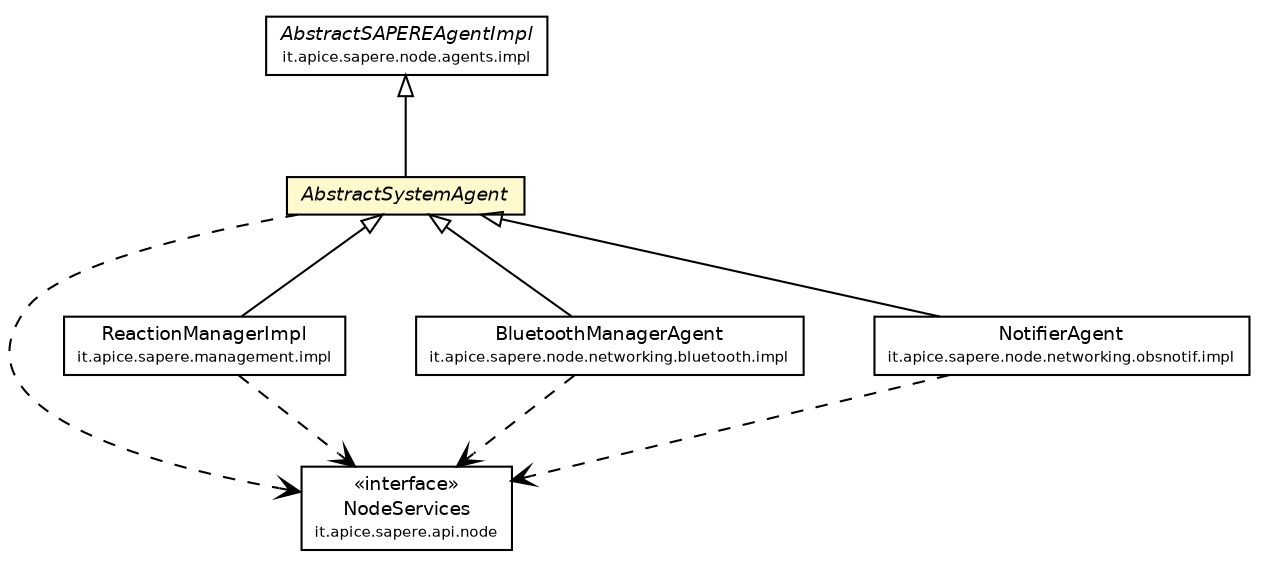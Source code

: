 #!/usr/local/bin/dot
#
# Class diagram 
# Generated by UmlGraph version 4.4 (http://www.spinellis.gr/sw/umlgraph)
#

digraph G {
	edge [fontname="Helvetica",fontsize=10,labelfontname="Helvetica",labelfontsize=10];
	node [fontname="Helvetica",fontsize=10,shape=plaintext];
	// it.apice.sapere.api.node.NodeServices
	c63897 [label=<<table border="0" cellborder="1" cellspacing="0" cellpadding="2" port="p" href="../../api/node/NodeServices.html">
		<tr><td><table border="0" cellspacing="0" cellpadding="1">
			<tr><td> &laquo;interface&raquo; </td></tr>
			<tr><td> NodeServices </td></tr>
			<tr><td><font point-size="7.0"> it.apice.sapere.api.node </font></td></tr>
		</table></td></tr>
		</table>>, fontname="Helvetica", fontcolor="black", fontsize=9.0];
	// it.apice.sapere.management.impl.ReactionManagerImpl
	c64001 [label=<<table border="0" cellborder="1" cellspacing="0" cellpadding="2" port="p" href="../../management/impl/ReactionManagerImpl.html">
		<tr><td><table border="0" cellspacing="0" cellpadding="1">
			<tr><td> ReactionManagerImpl </td></tr>
			<tr><td><font point-size="7.0"> it.apice.sapere.management.impl </font></td></tr>
		</table></td></tr>
		</table>>, fontname="Helvetica", fontcolor="black", fontsize=9.0];
	// it.apice.sapere.node.agents.AbstractSystemAgent
	c64003 [label=<<table border="0" cellborder="1" cellspacing="0" cellpadding="2" port="p" bgcolor="lemonChiffon" href="./AbstractSystemAgent.html">
		<tr><td><table border="0" cellspacing="0" cellpadding="1">
			<tr><td><font face="Helvetica-Oblique"> AbstractSystemAgent </font></td></tr>
		</table></td></tr>
		</table>>, fontname="Helvetica", fontcolor="black", fontsize=9.0];
	// it.apice.sapere.node.agents.impl.AbstractSAPEREAgentImpl
	c64009 [label=<<table border="0" cellborder="1" cellspacing="0" cellpadding="2" port="p" href="./impl/AbstractSAPEREAgentImpl.html">
		<tr><td><table border="0" cellspacing="0" cellpadding="1">
			<tr><td><font face="Helvetica-Oblique"> AbstractSAPEREAgentImpl </font></td></tr>
			<tr><td><font point-size="7.0"> it.apice.sapere.node.agents.impl </font></td></tr>
		</table></td></tr>
		</table>>, fontname="Helvetica", fontcolor="black", fontsize=9.0];
	// it.apice.sapere.node.networking.bluetooth.impl.BluetoothManagerAgent
	c64014 [label=<<table border="0" cellborder="1" cellspacing="0" cellpadding="2" port="p" href="../networking/bluetooth/impl/BluetoothManagerAgent.html">
		<tr><td><table border="0" cellspacing="0" cellpadding="1">
			<tr><td> BluetoothManagerAgent </td></tr>
			<tr><td><font point-size="7.0"> it.apice.sapere.node.networking.bluetooth.impl </font></td></tr>
		</table></td></tr>
		</table>>, fontname="Helvetica", fontcolor="black", fontsize=9.0];
	// it.apice.sapere.node.networking.obsnotif.impl.NotifierAgent
	c64026 [label=<<table border="0" cellborder="1" cellspacing="0" cellpadding="2" port="p" href="../networking/obsnotif/impl/NotifierAgent.html">
		<tr><td><table border="0" cellspacing="0" cellpadding="1">
			<tr><td> NotifierAgent </td></tr>
			<tr><td><font point-size="7.0"> it.apice.sapere.node.networking.obsnotif.impl </font></td></tr>
		</table></td></tr>
		</table>>, fontname="Helvetica", fontcolor="black", fontsize=9.0];
	//it.apice.sapere.management.impl.ReactionManagerImpl extends it.apice.sapere.node.agents.AbstractSystemAgent
	c64003:p -> c64001:p [dir=back,arrowtail=empty];
	//it.apice.sapere.node.agents.AbstractSystemAgent extends it.apice.sapere.node.agents.impl.AbstractSAPEREAgentImpl
	c64009:p -> c64003:p [dir=back,arrowtail=empty];
	//it.apice.sapere.node.networking.bluetooth.impl.BluetoothManagerAgent extends it.apice.sapere.node.agents.AbstractSystemAgent
	c64003:p -> c64014:p [dir=back,arrowtail=empty];
	//it.apice.sapere.node.networking.obsnotif.impl.NotifierAgent extends it.apice.sapere.node.agents.AbstractSystemAgent
	c64003:p -> c64026:p [dir=back,arrowtail=empty];
	// it.apice.sapere.management.impl.ReactionManagerImpl DEPEND it.apice.sapere.api.node.NodeServices
	c64001:p -> c63897:p [taillabel="", label="", headlabel="", fontname="Helvetica", fontcolor="black", fontsize=10.0, color="black", arrowhead=open, style=dashed];
	// it.apice.sapere.node.agents.AbstractSystemAgent DEPEND it.apice.sapere.api.node.NodeServices
	c64003:p -> c63897:p [taillabel="", label="", headlabel="", fontname="Helvetica", fontcolor="black", fontsize=10.0, color="black", arrowhead=open, style=dashed];
	// it.apice.sapere.node.networking.bluetooth.impl.BluetoothManagerAgent DEPEND it.apice.sapere.api.node.NodeServices
	c64014:p -> c63897:p [taillabel="", label="", headlabel="", fontname="Helvetica", fontcolor="black", fontsize=10.0, color="black", arrowhead=open, style=dashed];
	// it.apice.sapere.node.networking.obsnotif.impl.NotifierAgent DEPEND it.apice.sapere.api.node.NodeServices
	c64026:p -> c63897:p [taillabel="", label="", headlabel="", fontname="Helvetica", fontcolor="black", fontsize=10.0, color="black", arrowhead=open, style=dashed];
}

